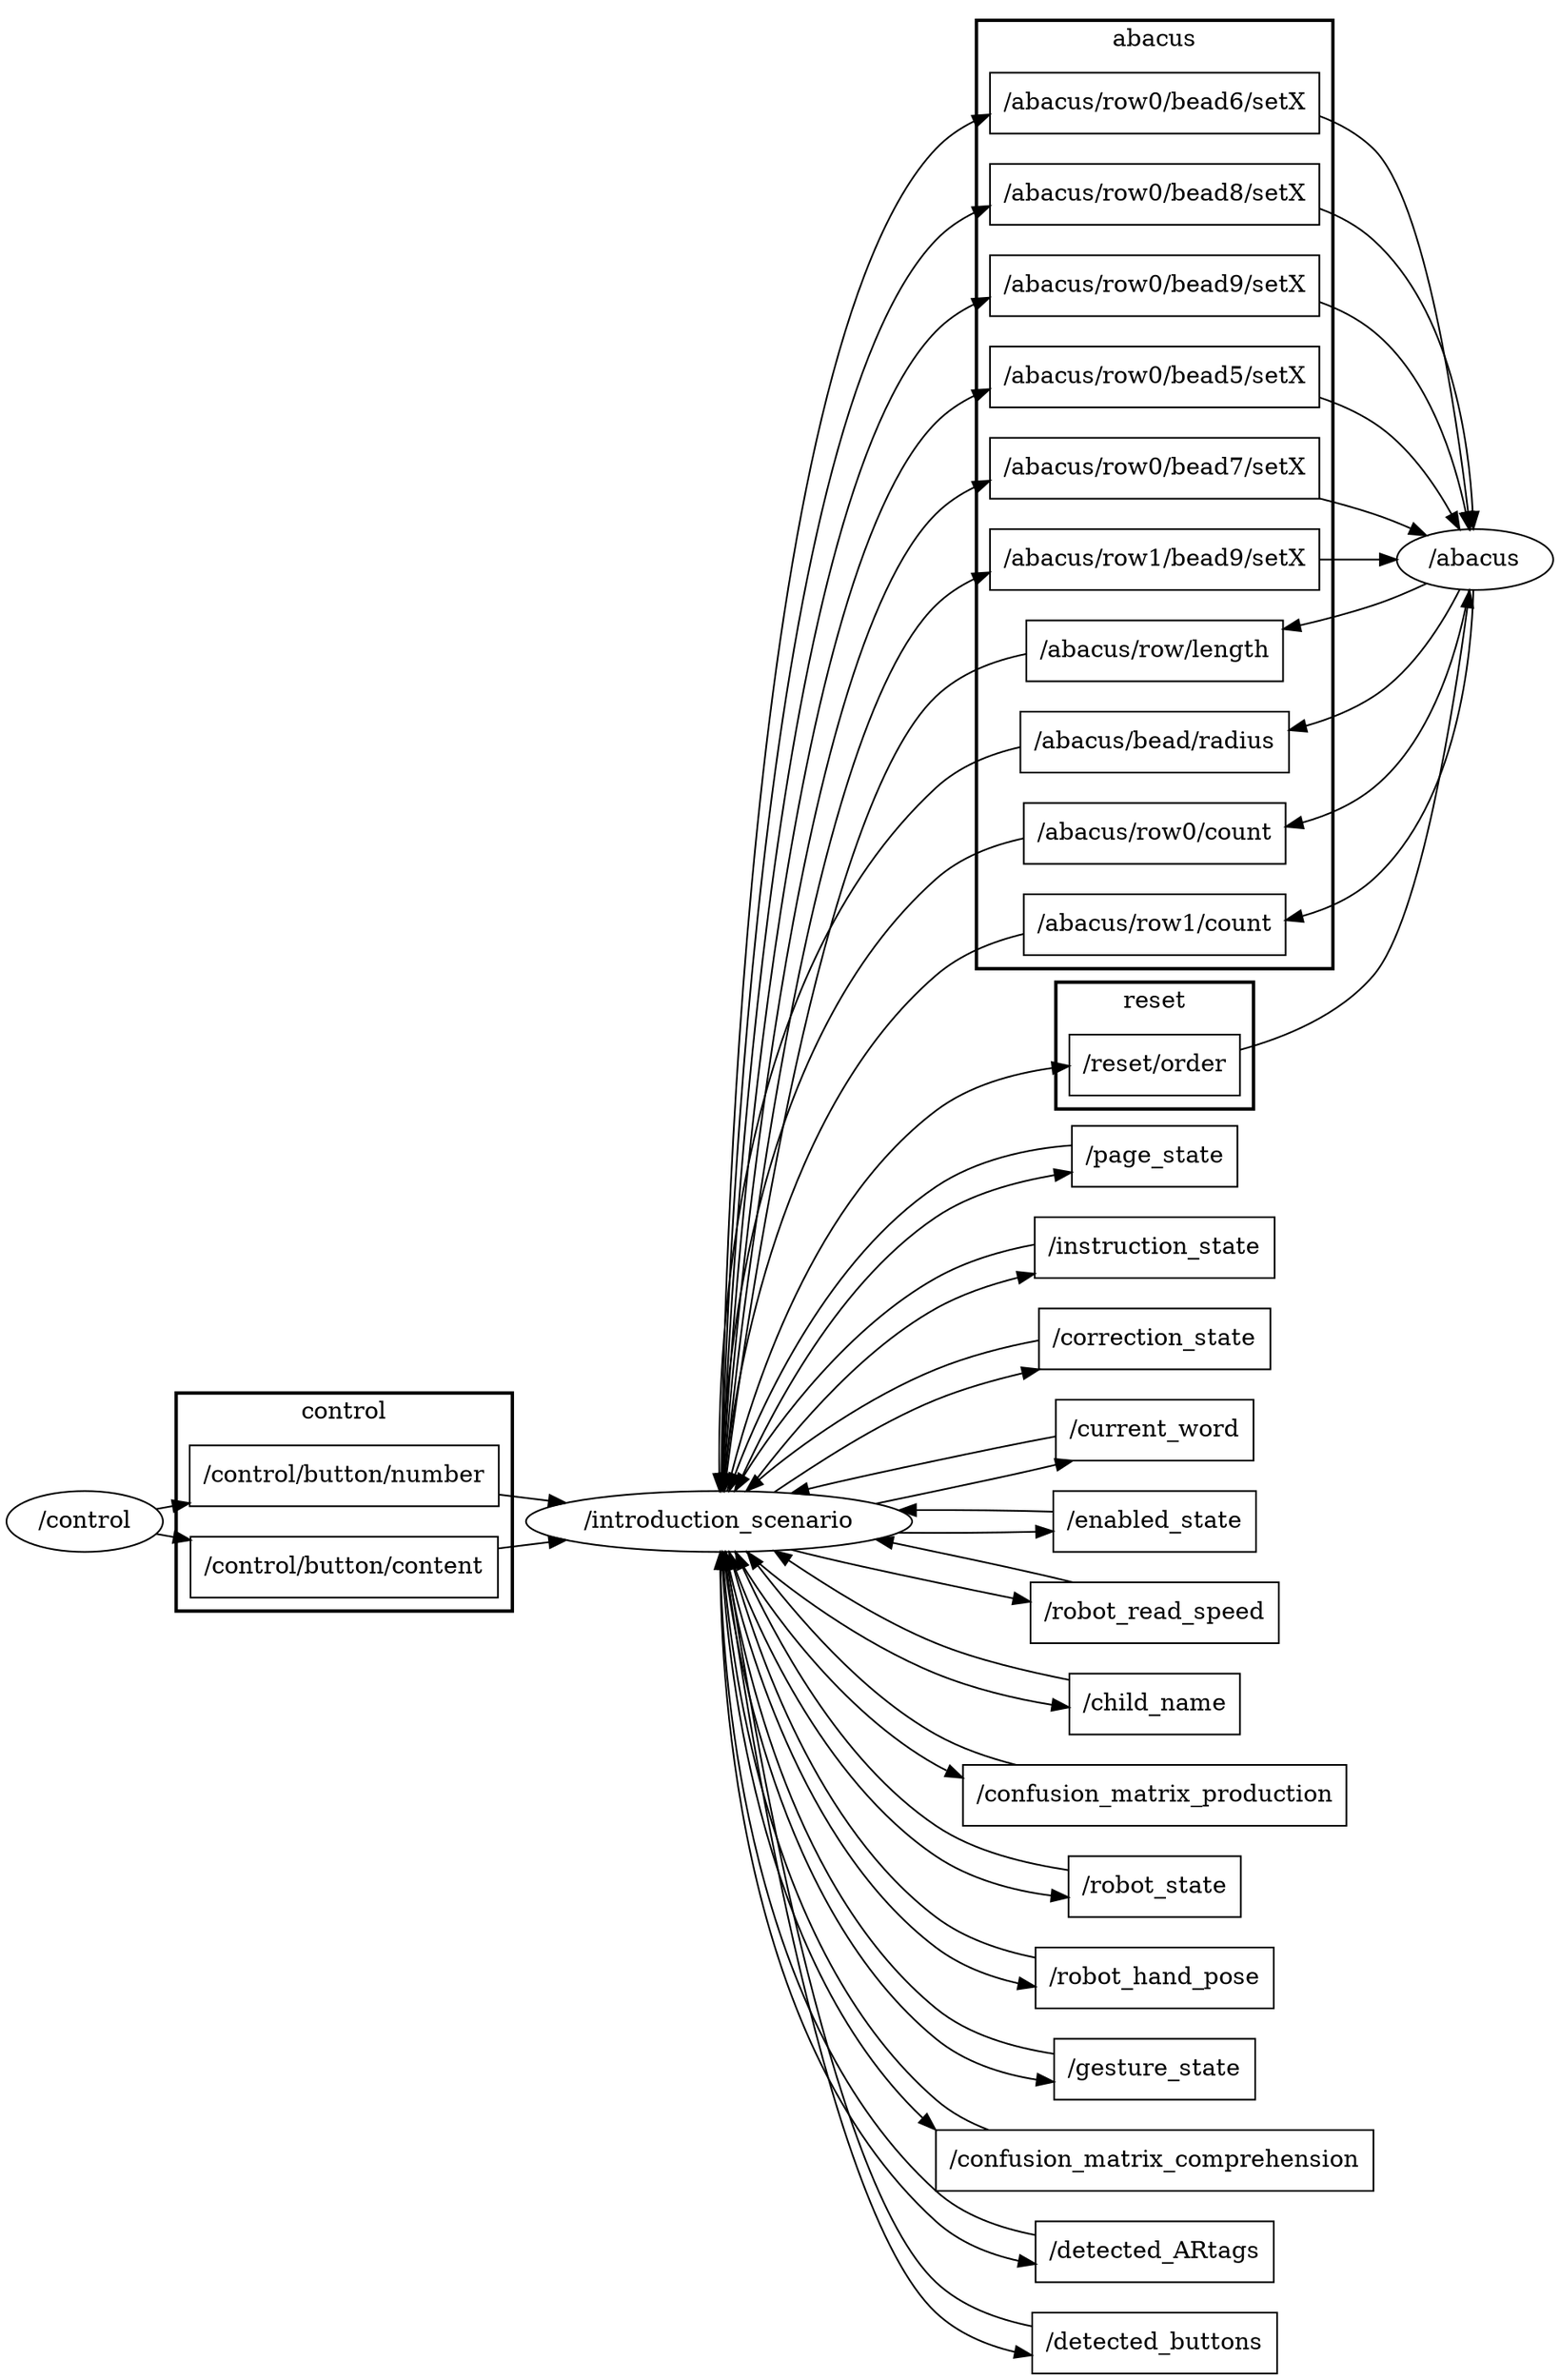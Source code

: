 digraph graphname {
	graph [bb="0,0,739.17,1408",
		compound=True,
		rank=same,
		rankdir=LR,
		ranksep=0.2
	];
	node [label="\N"];
	subgraph cluster_abacus {
		graph [bb="463.58,839,632.58,1400",
			compound=True,
			label=abacus,
			lheight=0.21,
			lp="548.08,1388.5",
			lwidth=0.51,
			rank=same,
			rankdir=LR,
			ranksep=0.2,
			style=bold
		];
		t___abacus__row0__bead6__setX		 [URL=topic_3A__abacus__row0__bead6__setX,
			height=0.5,
			label="/abacus/row0/bead6/setX",
			pos="548.08,1351",
			shape=box,
			tooltip="topic:/abacus/row0/bead6/setX",
			width=2.125];
		t___abacus__row0__bead8__setX		 [URL=topic_3A__abacus__row0__bead8__setX,
			height=0.5,
			label="/abacus/row0/bead8/setX",
			pos="548.08,1297",
			shape=box,
			tooltip="topic:/abacus/row0/bead8/setX",
			width=2.125];
		t___abacus__row0__bead9__setX		 [URL=topic_3A__abacus__row0__bead9__setX,
			height=0.5,
			label="/abacus/row0/bead9/setX",
			pos="548.08,1243",
			shape=box,
			tooltip="topic:/abacus/row0/bead9/setX",
			width=2.125];
		t___abacus__row0__bead5__setX		 [URL=topic_3A__abacus__row0__bead5__setX,
			height=0.5,
			label="/abacus/row0/bead5/setX",
			pos="548.08,1189",
			shape=box,
			tooltip="topic:/abacus/row0/bead5/setX",
			width=2.125];
		t___abacus__row0__bead7__setX		 [URL=topic_3A__abacus__row0__bead7__setX,
			height=0.5,
			label="/abacus/row0/bead7/setX",
			pos="548.08,1135",
			shape=box,
			tooltip="topic:/abacus/row0/bead7/setX",
			width=2.125];
		t___abacus__row1__bead9__setX		 [URL=topic_3A__abacus__row1__bead9__setX,
			height=0.5,
			label="/abacus/row1/bead9/setX",
			pos="548.08,1081",
			shape=box,
			tooltip="topic:/abacus/row1/bead9/setX",
			width=2.125];
		t___abacus__row__length		 [URL=topic_3A__abacus__row__length,
			height=0.5,
			label="/abacus/row/length",
			pos="548.08,1027",
			shape=box,
			tooltip="topic:/abacus/row/length",
			width=1.6528];
		t___abacus__bead__radius		 [URL=topic_3A__abacus__bead__radius,
			height=0.5,
			label="/abacus/bead/radius",
			pos="548.08,973",
			shape=box,
			tooltip="topic:/abacus/bead/radius",
			width=1.7083];
		t___abacus__row0__count		 [URL=topic_3A__abacus__row0__count,
			height=0.5,
			label="/abacus/row0/count",
			pos="548.08,919",
			shape=box,
			tooltip="topic:/abacus/row0/count",
			width=1.6944];
		t___abacus__row1__count		 [URL=topic_3A__abacus__row1__count,
			height=0.5,
			label="/abacus/row1/count",
			pos="548.08,865",
			shape=box,
			tooltip="topic:/abacus/row1/count",
			width=1.6944];
	}
	subgraph cluster_reset {
		graph [bb="501.08,8,595.08,83",
			compound=True,
			label=reset,
			lheight=0.21,
			lp="548.08,71.5",
			lwidth=0.36,
			rank=same,
			rankdir=LR,
			ranksep=0.2,
			style=bold
		];
		t___reset__order		 [URL=topic_3A__reset__order,
			height=0.5,
			label="/reset/order",
			pos="548.08,34",
			shape=box,
			tooltip="topic:/reset/order",
			width=1.0833];
	}
	subgraph cluster_control {
		graph [bb="84.693,542,243.69,671",
			compound=True,
			label=control,
			lheight=0.21,
			lp="164.19,659.5",
			lwidth=0.54,
			rank=same,
			rankdir=LR,
			ranksep=0.2,
			style=bold
		];
		t___control__button__number		 [URL=topic_3A__control__button__number,
			height=0.5,
			label="/control/button/number",
			pos="164.19,622",
			shape=box,
			tooltip="topic:/control/button/number",
			width=1.9861];
		t___control__button__content		 [URL=topic_3A__control__button__content,
			height=0.5,
			label="/control/button/content",
			pos="164.19,568",
			shape=box,
			tooltip="topic:/control/button/content",
			width=1.9444];
	}
	n___abacus	 [URL=__abacus,
		height=0.5,
		label="/abacus",
		pos="702.12,1081",
		shape=ellipse,
		tooltip="/abacus",
		width=1.0291];
	t___abacus__row0__bead6__setX -> n___abacus	 [penwidth=1,
		pos="e,699.81,1099.3 624.64,1341.4 634.55,1337.3 643.78,1331.7 651.08,1324 680.13,1293.3 694.06,1166.7 698.97,1109.4"];
	t___abacus__row0__bead8__setX -> n___abacus	 [penwidth=1,
		pos="e,701.91,1099.2 624.77,1286.8 634.54,1282.8 643.69,1277.4 651.08,1270 694.37,1226.7 701.5,1150.6 701.94,1109.4"];
	t___abacus__row0__bead9__setX -> n___abacus	 [penwidth=1,
		pos="e,699.61,1099.2 624.66,1231.9 634.33,1228.1 643.48,1222.9 651.08,1216 681.7,1188.2 693.65,1139.9 698.26,1109.3"];
	t___abacus__row0__bead5__setX -> n___abacus	 [penwidth=1,
		pos="e,694.68,1098.9 624.8,1176 634.17,1172.4 643.21,1167.8 651.08,1162 669.34,1148.5 682.42,1126.1 690.62,1108.3"];
	t___abacus__row0__bead7__setX -> n___abacus	 [penwidth=1,
		pos="e,678.25,1094.8 624.65,1117.1 633.66,1114.4 642.65,1111.3 651.08,1108 657.1,1105.6 663.33,1102.7 669.25,1099.6"];
	t___abacus__row1__bead9__setX -> n___abacus	 [penwidth=1,
		pos="e,664.85,1081 624.66,1081 634.95,1081 645.25,1081 654.8,1081"];
	n___introduction_scenario	 [URL=__introduction_scenario,
		height=0.5,
		label="/introduction_scenario",
		pos="341.39,595",
		shape=ellipse,
		tooltip="/introduction_scenario",
		width=2.4914];
	t___abacus__row__length -> n___introduction_scenario	 [penwidth=1,
		pos="e,344.58,613.41 488.4,1022.4 472.55,1018.5 456.61,1011.7 445.08,1000 391.31,945.67 356.47,706.29 345.84,623.38"];
	t___abacus__bead__radius -> n___introduction_scenario	 [penwidth=1,
		pos="e,341.91,613.39 486.54,967.57 471.4,963.57 456.29,956.93 445.08,946 353.33,856.59 342.41,690.08 341.91,623.55"];
	t___abacus__row0__count -> n___introduction_scenario	 [penwidth=1,
		pos="e,343.03,613.14 486.88,913.2 471.74,909.21 456.55,902.66 445.08,892 366.22,818.79 347.92,682.1 343.67,623.2"];
	t___abacus__row1__count -> n___introduction_scenario	 [penwidth=1,
		pos="e,344.59,613.09 486.82,858.54 471.85,854.54 456.77,848.15 445.08,838 379.04,780.68 354.39,673.7 346.12,623.02"];
	t___page_state	 [URL=topic_3A__page_state,
		height=0.5,
		label="/page_state",
		pos="548.08,811",
		shape=box,
		tooltip="topic:/page_state",
		width=1.0694];
	t___page_state -> n___introduction_scenario	 [penwidth=1,
		pos="e,345.82,613.26 509.42,816.19 488.62,814.13 463.37,807.37 445.08,793 389.47,749.31 359.93,666.83 348.33,623.21"];
	t___instruction_state	 [URL=topic_3A__instruction_state,
		height=0.5,
		label="/instruction_state",
		pos="548.08,757",
		shape=box,
		tooltip="topic:/instruction_state",
		width=1.5278];
	t___instruction_state -> n___introduction_scenario	 [penwidth=1,
		pos="e,348.55,612.97 492.9,758.19 476.57,754.63 459.24,748.47 445.08,739 401.19,709.64 368.41,655.18 352.7,622.09"];
	t___correction_state	 [URL=topic_3A__correction_state,
		height=0.5,
		label="/correction_state",
		pos="548.08,703",
		shape=box,
		tooltip="topic:/correction_state",
		width=1.4861];
	t___correction_state -> n___introduction_scenario	 [penwidth=1,
		pos="e,354.2,612.87 494.48,701.99 478.14,698.32 460.4,692.65 445.08,685 412.48,668.71 380.39,641.01 360.99,620.39"];
	t___current_word	 [URL=topic_3A__current_word,
		height=0.5,
		label="/current_word",
		pos="548.08,649",
		shape=box,
		tooltip="topic:/current_word",
		width=1.2917];
	t___current_word -> n___introduction_scenario	 [penwidth=1,
		pos="e,382.34,611.02 501.52,642.71 469.14,635.47 425.66,624.06 392.33,614.07"];
	t___enabled_state	 [URL=topic_3A__enabled_state,
		height=0.5,
		label="/enabled_state",
		pos="548.08,595",
		shape=box,
		tooltip="topic:/enabled_state",
		width=1.3056];
	t___enabled_state -> n___introduction_scenario	 [penwidth=1,
		pos="e,425.05,601.64 500.89,600.75 481.38,601.53 457.93,601.85 435.12,601.72"];
	t___robot_read_speed	 [URL=topic_3A__robot_read_speed,
		height=0.5,
		label="/robot_read_speed",
		pos="548.08,541",
		shape=box,
		tooltip="topic:/robot_read_speed",
		width=1.6111];
	t___robot_read_speed -> n___introduction_scenario	 [penwidth=1,
		pos="e,410.54,583.42 500.51,559.05 476.83,566.23 447.4,574.26 420.38,581"];
	t___child_name	 [URL=topic_3A__child_name,
		height=0.5,
		label="/child_name",
		pos="548.08,487",
		shape=box,
		tooltip="topic:/child_name",
		width=1.1667];
	t___child_name -> n___introduction_scenario	 [penwidth=1,
		pos="e,367.77,577.5 505.98,502.04 486.81,507.07 464.09,513.5 445.08,523 419.66,535.7 394.56,555.33 375.53,571.04"];
	t___confusion_matrix_production	 [URL=topic_3A__confusion_matrix_production,
		height=0.5,
		label="/confusion_matrix_production",
		pos="548.08,433",
		shape=box,
		tooltip="topic:/confusion_matrix_production",
		width=2.5278];
	t___confusion_matrix_production -> n___introduction_scenario	 [penwidth=1,
		pos="e,354.42,576.79 485.47,451.07 471.42,455.3 457.11,460.95 445.08,469 406.87,494.56 377.07,539.15 359.64,568.01"];
	t___robot_state	 [URL=topic_3A__robot_state,
		height=0.5,
		label="/robot_state",
		pos="548.08,379",
		shape=box,
		tooltip="topic:/robot_state",
		width=1.1111];
	t___robot_state -> n___introduction_scenario	 [penwidth=1,
		pos="e,348.49,576.99 507.93,389.92 487.43,394.19 462.94,400.97 445.08,415 394.16,455 365.1,527.53 351.66,567.37"];
	t___robot_hand_pose	 [URL=topic_3A__robot_hand_pose,
		height=0.5,
		label="/robot_hand_pose",
		pos="548.08,325",
		shape=box,
		tooltip="topic:/robot_hand_pose",
		width=1.5694];
	t___robot_hand_pose -> n___introduction_scenario	 [penwidth=1,
		pos="e,345.32,576.89 491.33,338.89 474.92,343.22 457.94,349.83 445.08,361 381.44,416.24 356.23,517.61 347.08,566.91"];
	t___gesture_state	 [URL=topic_3A__gesture_state,
		height=0.5,
		label="/gesture_state",
		pos="548.08,271",
		shape=box,
		tooltip="topic:/gesture_state",
		width=1.2639];
	t___gesture_state -> n___introduction_scenario	 [penwidth=1,
		pos="e,343.31,576.66 502.38,281.69 482.67,285.76 460.51,292.67 445.08,307 368.64,377.97 349.1,508.58 344.1,566.42"];
	t___reset__order -> n___abacus	 [penwidth=1,
		pos="e,701.32,1062.8 587.31,41.695 609.82,48.358 636.64,60.46 651.08,82 706.43,164.58 702.8,898.83 701.42,1052.8"];
	t___control__button__number -> n___introduction_scenario	 [penwidth=1,
		pos="e,269.74,605.89 235.69,611.13 243.58,609.92 251.66,608.67 259.67,607.44"];
	t___control__button__content -> n___introduction_scenario	 [penwidth=1,
		pos="e,269.64,584.1 234.43,578.67 242.66,579.94 251.11,581.24 259.49,582.53"];
	t___confusion_matrix_comprehension	 [URL=topic_3A__confusion_matrix_comprehension,
		height=0.5,
		label="/confusion_matrix_comprehension",
		pos="548.08,217",
		shape=box,
		tooltip="topic:/confusion_matrix_comprehension",
		width=2.8611];
	t___confusion_matrix_comprehension -> n___introduction_scenario	 [penwidth=1,
		pos="e,341.89,576.91 474.66,235.03 463.72,239.22 453.34,244.95 445.08,253 355.45,340.34 342.96,501.25 341.96,566.57"];
	t___detected_ARtags	 [URL=topic_3A__detected_ARtags,
		height=0.5,
		label="/detected_ARtags",
		pos="548.08,163",
		shape=box,
		tooltip="topic:/detected_ARtags",
		width=1.5694];
	t___detected_ARtags -> n___introduction_scenario	 [penwidth=1,
		pos="e,345.02,576.59 491.32,175.47 474.52,179.72 457.32,186.63 445.08,199 392.22,252.41 357.65,484.67 346.4,566.51"];
	t___detected_buttons	 [URL=topic_3A__detected_buttons,
		height=0.5,
		label="/detected_buttons",
		pos="548.08,109",
		shape=box,
		tooltip="topic:/detected_buttons",
		width=1.5556];
	t___detected_buttons -> n___introduction_scenario	 [penwidth=1,
		pos="e,344.26,576.93 491.9,121.07 474.84,125.29 457.33,132.26 445.08,145 385.43,207 354.4,477.9 345.29,566.79"];
	n___control	 [URL=__control,
		height=0.5,
		label="/control",
		pos="38.347,595",
		shape=ellipse,
		tooltip="/control",
		width=1.0652];
	n___control -> t___control__button__number	 [penwidth=1,
		pos="e,92.573,606.6 73.516,602.45 76.429,603.08 79.446,603.74 82.531,604.41"];
	n___control -> t___control__button__content	 [penwidth=1,
		pos="e,93.987,583.09 73.516,587.55 76.939,586.8 80.505,586.03 84.157,585.23"];
	n___abacus -> t___abacus__row__length	 [penwidth=1,
		pos="e,607.83,1040 678.25,1067.2 669.9,1062.5 660.26,1057.6 651.08,1054 640.47,1049.8 628.99,1046.1 617.69,1042.8"];
	n___abacus -> t___abacus__bead__radius	 [penwidth=1,
		pos="e,609.66,981.06 694.68,1063.1 687.09,1044.5 672.72,1016 651.08,1000 641.75,993.08 630.78,987.93 619.56,984.1"];
	n___abacus -> t___abacus__row0__count	 [penwidth=1,
		pos="e,609.11,924.96 699.61,1062.8 696.2,1033.7 685.31,977.09 651.08,946 642.02,937.77 630.74,932 619.02,927.96"];
	n___abacus -> t___abacus__row1__count	 [penwidth=1,
		pos="e,609.27,870.1 701.91,1062.8 702.49,1025.3 698.24,939.16 651.08,892 642.24,883.16 630.86,877.11 618.93,873"];
	n___introduction_scenario -> t___abacus__row0__bead6__setX	 [penwidth=1,
		pos="e,471.32,1341.9 342.33,613.29 342.39,715.41 347.71,1214.3 445.08,1324 449.97,1329.5 455.84,1334 462.26,1337.5"];
	n___introduction_scenario -> t___abacus__row0__bead8__setX	 [penwidth=1,
		pos="e,471.4,1287.8 342.55,613.21 343.83,710.58 354.61,1169.2 445.08,1270 450,1275.5 455.89,1279.9 462.33,1283.5"];
	n___introduction_scenario -> t___abacus__row0__bead9__setX	 [penwidth=1,
		pos="e,471.5,1233.7 342.82,613.26 345.39,706.02 361.54,1124.1 445.08,1216 450.03,1221.5 455.95,1225.9 462.4,1229.4"];
	n___introduction_scenario -> t___abacus__row0__bead5__setX	 [penwidth=1,
		pos="e,471.35,1179.5 343.13,613.11 347.07,700.64 368.39,1078.9 445.08,1162 449.92,1167.2 455.65,1171.5 461.89,1175"];
	n___introduction_scenario -> t___abacus__row0__bead7__setX	 [penwidth=1,
		pos="e,471.48,1125.4 343.49,613.02 348.91,695.2 375.22,1033.7 445.08,1108 450.08,1113.3 456,1117.6 462.43,1121.1"];
	n___introduction_scenario -> t___abacus__row1__bead9__setX	 [penwidth=1,
		pos="e,471.37,1071.2 343.96,613.16 351.02,690.14 382.09,988.53 445.08,1054 449.98,1059.1 455.73,1063.3 461.96,1066.7"];
	n___introduction_scenario -> t___page_state	 [penwidth=1,
		pos="e,509.42,800.39 348.49,613.01 360.21,649.6 389.72,731.51 445.08,775 460.58,787.18 481.09,793.89 499.64,798.25"];
	n___introduction_scenario -> t___instruction_state	 [penwidth=1,
		pos="e,492.9,741.05 354.42,613.21 370.72,640.98 402.73,692.67 445.08,721 456.47,728.62 469.92,734.1 483.25,738.25"];
	n___introduction_scenario -> t___correction_state	 [penwidth=1,
		pos="e,494.74,684.94 367.77,612.5 387.39,628.91 416.03,652.49 445.08,667 457.47,673.19 471.45,678.08 484.99,682.13"];
	n___introduction_scenario -> t___current_word	 [penwidth=1,
		pos="e,501.45,631.24 410.54,606.58 436.93,612.98 466.74,620.96 491.76,628.34"];
	n___introduction_scenario -> t___enabled_state	 [penwidth=1,
		pos="e,500.89,589.25 425.05,588.36 447.17,588.11 470.56,588.29 490.88,588.9"];
	n___introduction_scenario -> t___robot_read_speed	 [penwidth=1,
		pos="e,489.8,549.98 382.34,578.98 410.07,570.36 447.68,560.14 479.97,552.32"];
	n___introduction_scenario -> t___child_name	 [penwidth=1,
		pos="e,505.98,485.71 354.2,577.13 372.2,556.25 408.31,523.37 445.08,505 460.82,497.14 479.11,491.37 495.82,487.71"];
	n___introduction_scenario -> t___confusion_matrix_production	 [penwidth=1,
		pos="e,456.85,444.19 348.55,577.03 362.04,545.81 396.86,483.26 445.08,451 446.01,450.38 446.96,449.77 447.91,449.17"];
	n___introduction_scenario -> t___robot_state	 [penwidth=1,
		pos="e,507.93,373.96 345.82,576.74 355.24,537.04 384.88,444.29 445.08,397 460.08,385.21 479.75,378.55 497.82,375.4"];
	n___introduction_scenario -> t___robot_hand_pose	 [penwidth=1,
		pos="e,491.33,321.75 344.06,576.69 349.76,529.76 372.27,406.2 445.08,343 455.33,334.1 468.19,328.09 481.3,324.26"];
	n___introduction_scenario -> t___gesture_state	 [penwidth=1,
		pos="e,502.38,265.32 342.85,576.69 345.18,523.33 359.32,368.63 445.08,289 457.86,277.13 475.25,270.35 492.05,266.99"];
	n___introduction_scenario -> t___reset__order	 [penwidth=1,
		pos="e,508.92,42.798 343.84,576.99 350.7,495.53 382.29,162.19 445.08,82 458.61,64.718 479.86,53.366 499.47,46.065"];
	n___introduction_scenario -> t___confusion_matrix_comprehension	 [penwidth=1,
		pos="e,444.79,235.28 341.94,576.63 341.22,518.86 345.93,340.73 437.73,242.5"];
	n___introduction_scenario -> t___detected_ARtags	 [penwidth=1,
		pos="e,491.32,158.39 344.17,576.85 352.33,504.32 388.06,238.62 445.08,181 454.93,171.05 467.99,164.63 481.47,160.77"];
	n___introduction_scenario -> t___detected_buttons	 [penwidth=1,
		pos="e,491.9,104.03 343.69,576.98 350.19,498.95 381.25,193.35 445.08,127 454.94,116.75 468.2,110.23 481.9,106.38"];
}
